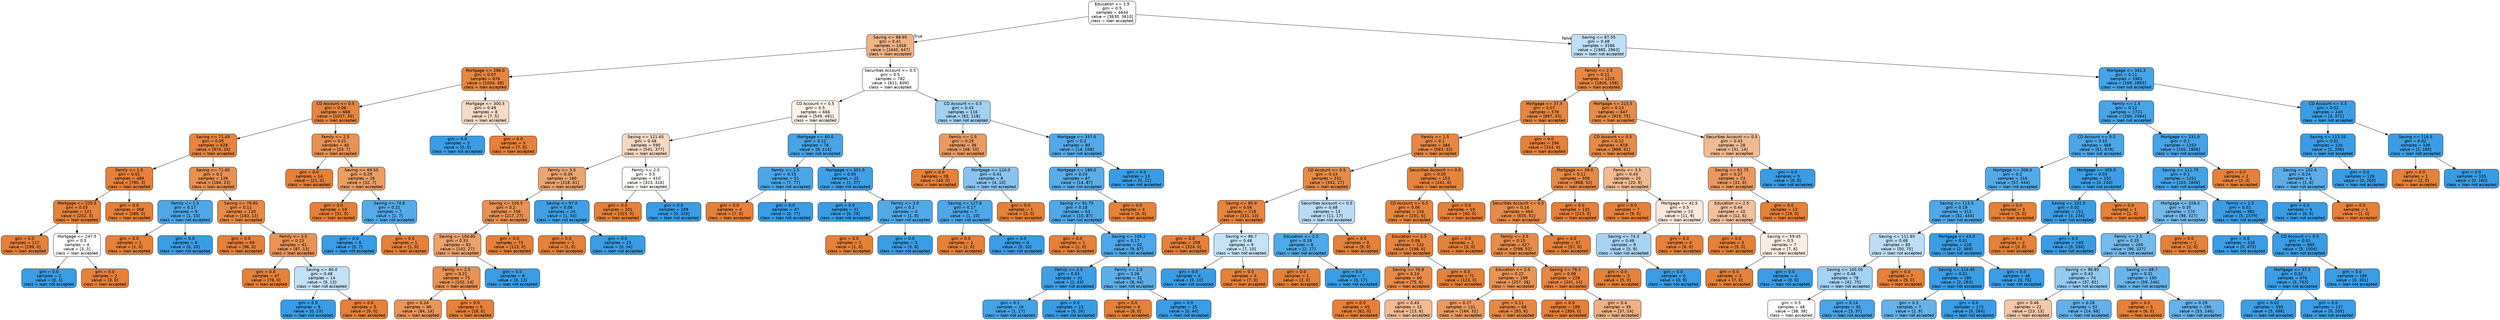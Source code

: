 digraph Tree {
node [shape=box, style="filled, rounded", color="black", fontname=helvetica] ;
edge [fontname=helvetica] ;
0 [label="Education <= 1.5\ngini = 0.5\nsamples = 4644\nvalue = [3630, 3610]\nclass = loan accepted", fillcolor="#fffefe"] ;
1 [label="Saving <= 88.95\ngini = 0.41\nsamples = 1458\nvalue = [1645, 647]\nclass = loan accepted", fillcolor="#efb387"] ;
0 -> 1 [labeldistance=2.5, labelangle=45, headlabel="True"] ;
2 [label="Mortgage <= 296.0\ngini = 0.07\nsamples = 676\nvalue = [1034, 38]\nclass = loan accepted", fillcolor="#e68640"] ;
1 -> 2 ;
3 [label="CD Account <= 0.5\ngini = 0.06\nsamples = 668\nvalue = [1027, 33]\nclass = loan accepted", fillcolor="#e6853f"] ;
2 -> 3 ;
4 [label="Saving <= 71.45\ngini = 0.05\nsamples = 628\nvalue = [974, 26]\nclass = loan accepted", fillcolor="#e6843e"] ;
3 -> 4 ;
5 [label="Family <= 1.5\ngini = 0.01\nsamples = 489\nvalue = [790, 3]\nclass = loan accepted", fillcolor="#e5813a"] ;
4 -> 5 ;
6 [label="Mortgage <= 225.5\ngini = 0.03\nsamples = 121\nvalue = [202, 3]\nclass = loan accepted", fillcolor="#e5833c"] ;
5 -> 6 ;
7 [label="gini = 0.0\nsamples = 117\nvalue = [199, 0]\nclass = loan accepted", fillcolor="#e58139"] ;
6 -> 7 ;
8 [label="Mortgage <= 247.5\ngini = 0.5\nsamples = 4\nvalue = [3, 3]\nclass = loan accepted", fillcolor="#ffffff"] ;
6 -> 8 ;
9 [label="gini = 0.0\nsamples = 2\nvalue = [0, 3]\nclass = loan not accepted", fillcolor="#399de5"] ;
8 -> 9 ;
10 [label="gini = 0.0\nsamples = 2\nvalue = [3, 0]\nclass = loan accepted", fillcolor="#e58139"] ;
8 -> 10 ;
11 [label="gini = 0.0\nsamples = 368\nvalue = [588, 0]\nclass = loan accepted", fillcolor="#e58139"] ;
5 -> 11 ;
12 [label="Saving <= 71.65\ngini = 0.2\nsamples = 139\nvalue = [184, 23]\nclass = loan accepted", fillcolor="#e89152"] ;
4 -> 12 ;
13 [label="Family <= 1.5\ngini = 0.17\nsamples = 9\nvalue = [1, 10]\nclass = loan not accepted", fillcolor="#4da7e8"] ;
12 -> 13 ;
14 [label="gini = 0.0\nsamples = 1\nvalue = [1, 0]\nclass = loan accepted", fillcolor="#e58139"] ;
13 -> 14 ;
15 [label="gini = 0.0\nsamples = 8\nvalue = [0, 10]\nclass = loan not accepted", fillcolor="#399de5"] ;
13 -> 15 ;
16 [label="Saving <= 79.85\ngini = 0.12\nsamples = 130\nvalue = [183, 13]\nclass = loan accepted", fillcolor="#e78a47"] ;
12 -> 16 ;
17 [label="gini = 0.0\nsamples = 69\nvalue = [96, 0]\nclass = loan accepted", fillcolor="#e58139"] ;
16 -> 17 ;
18 [label="Family <= 3.5\ngini = 0.23\nsamples = 61\nvalue = [87, 13]\nclass = loan accepted", fillcolor="#e99457"] ;
16 -> 18 ;
19 [label="gini = 0.0\nsamples = 47\nvalue = [78, 0]\nclass = loan accepted", fillcolor="#e58139"] ;
18 -> 19 ;
20 [label="Saving <= 80.0\ngini = 0.48\nsamples = 14\nvalue = [9, 13]\nclass = loan not accepted", fillcolor="#c2e1f7"] ;
18 -> 20 ;
21 [label="gini = 0.0\nsamples = 9\nvalue = [0, 13]\nclass = loan not accepted", fillcolor="#399de5"] ;
20 -> 21 ;
22 [label="gini = 0.0\nsamples = 5\nvalue = [9, 0]\nclass = loan accepted", fillcolor="#e58139"] ;
20 -> 22 ;
23 [label="Family <= 2.5\ngini = 0.21\nsamples = 40\nvalue = [53, 7]\nclass = loan accepted", fillcolor="#e89253"] ;
3 -> 23 ;
24 [label="gini = 0.0\nsamples = 14\nvalue = [21, 0]\nclass = loan accepted", fillcolor="#e58139"] ;
23 -> 24 ;
25 [label="Saving <= 69.55\ngini = 0.29\nsamples = 26\nvalue = [32, 7]\nclass = loan accepted", fillcolor="#eb9d64"] ;
23 -> 25 ;
26 [label="gini = 0.0\nsamples = 19\nvalue = [31, 0]\nclass = loan accepted", fillcolor="#e58139"] ;
25 -> 26 ;
27 [label="Saving <= 74.8\ngini = 0.22\nsamples = 7\nvalue = [1, 7]\nclass = loan not accepted", fillcolor="#55abe9"] ;
25 -> 27 ;
28 [label="gini = 0.0\nsamples = 6\nvalue = [0, 7]\nclass = loan not accepted", fillcolor="#399de5"] ;
27 -> 28 ;
29 [label="gini = 0.0\nsamples = 1\nvalue = [1, 0]\nclass = loan accepted", fillcolor="#e58139"] ;
27 -> 29 ;
30 [label="Mortgage <= 300.5\ngini = 0.49\nsamples = 8\nvalue = [7, 5]\nclass = loan accepted", fillcolor="#f8dbc6"] ;
2 -> 30 ;
31 [label="gini = 0.0\nsamples = 3\nvalue = [0, 5]\nclass = loan not accepted", fillcolor="#399de5"] ;
30 -> 31 ;
32 [label="gini = 0.0\nsamples = 5\nvalue = [7, 0]\nclass = loan accepted", fillcolor="#e58139"] ;
30 -> 32 ;
33 [label="Securities Account <= 0.5\ngini = 0.5\nsamples = 782\nvalue = [611, 609]\nclass = loan accepted", fillcolor="#fffffe"] ;
1 -> 33 ;
34 [label="CD Account <= 0.5\ngini = 0.5\nsamples = 666\nvalue = [549, 491]\nclass = loan accepted", fillcolor="#fcf2ea"] ;
33 -> 34 ;
35 [label="Saving <= 121.65\ngini = 0.48\nsamples = 590\nvalue = [541, 377]\nclass = loan accepted", fillcolor="#f7d9c3"] ;
34 -> 35 ;
36 [label="Family <= 3.5\ngini = 0.34\nsamples = 180\nvalue = [218, 61]\nclass = loan accepted", fillcolor="#eca470"] ;
35 -> 36 ;
37 [label="Saving <= 105.5\ngini = 0.2\nsamples = 156\nvalue = [217, 27]\nclass = loan accepted", fillcolor="#e89152"] ;
36 -> 37 ;
38 [label="Saving <= 104.85\ngini = 0.33\nsamples = 83\nvalue = [102, 27]\nclass = loan accepted", fillcolor="#eca26d"] ;
37 -> 38 ;
39 [label="Family <= 2.5\ngini = 0.21\nsamples = 75\nvalue = [102, 14]\nclass = loan accepted", fillcolor="#e99254"] ;
38 -> 39 ;
40 [label="gini = 0.24\nsamples = 66\nvalue = [84, 14]\nclass = loan accepted", fillcolor="#e9965a"] ;
39 -> 40 ;
41 [label="gini = 0.0\nsamples = 9\nvalue = [18, 0]\nclass = loan accepted", fillcolor="#e58139"] ;
39 -> 41 ;
42 [label="gini = 0.0\nsamples = 8\nvalue = [0, 13]\nclass = loan not accepted", fillcolor="#399de5"] ;
38 -> 42 ;
43 [label="gini = 0.0\nsamples = 73\nvalue = [115, 0]\nclass = loan accepted", fillcolor="#e58139"] ;
37 -> 43 ;
44 [label="Saving <= 97.0\ngini = 0.06\nsamples = 24\nvalue = [1, 34]\nclass = loan not accepted", fillcolor="#3fa0e6"] ;
36 -> 44 ;
45 [label="gini = 0.0\nsamples = 1\nvalue = [1, 0]\nclass = loan accepted", fillcolor="#e58139"] ;
44 -> 45 ;
46 [label="gini = 0.0\nsamples = 23\nvalue = [0, 34]\nclass = loan not accepted", fillcolor="#399de5"] ;
44 -> 46 ;
47 [label="Family <= 2.5\ngini = 0.5\nsamples = 410\nvalue = [323, 316]\nclass = loan accepted", fillcolor="#fefcfb"] ;
35 -> 47 ;
48 [label="gini = 0.0\nsamples = 201\nvalue = [323, 0]\nclass = loan accepted", fillcolor="#e58139"] ;
47 -> 48 ;
49 [label="gini = 0.0\nsamples = 209\nvalue = [0, 316]\nclass = loan not accepted", fillcolor="#399de5"] ;
47 -> 49 ;
50 [label="Mortgage <= 60.0\ngini = 0.12\nsamples = 76\nvalue = [8, 114]\nclass = loan not accepted", fillcolor="#47a4e7"] ;
34 -> 50 ;
51 [label="Family <= 2.5\ngini = 0.15\nsamples = 51\nvalue = [7, 77]\nclass = loan not accepted", fillcolor="#4ba6e7"] ;
50 -> 51 ;
52 [label="gini = 0.0\nsamples = 4\nvalue = [7, 0]\nclass = loan accepted", fillcolor="#e58139"] ;
51 -> 52 ;
53 [label="gini = 0.0\nsamples = 47\nvalue = [0, 77]\nclass = loan not accepted", fillcolor="#399de5"] ;
51 -> 53 ;
54 [label="Mortgage <= 351.0\ngini = 0.05\nsamples = 25\nvalue = [1, 37]\nclass = loan not accepted", fillcolor="#3ea0e6"] ;
50 -> 54 ;
55 [label="gini = 0.0\nsamples = 21\nvalue = [0, 29]\nclass = loan not accepted", fillcolor="#399de5"] ;
54 -> 55 ;
56 [label="Family <= 3.0\ngini = 0.2\nsamples = 4\nvalue = [1, 8]\nclass = loan not accepted", fillcolor="#52a9e8"] ;
54 -> 56 ;
57 [label="gini = 0.0\nsamples = 1\nvalue = [1, 0]\nclass = loan accepted", fillcolor="#e58139"] ;
56 -> 57 ;
58 [label="gini = 0.0\nsamples = 3\nvalue = [0, 8]\nclass = loan not accepted", fillcolor="#399de5"] ;
56 -> 58 ;
59 [label="CD Account <= 0.5\ngini = 0.45\nsamples = 116\nvalue = [62, 118]\nclass = loan not accepted", fillcolor="#a1d0f3"] ;
33 -> 59 ;
60 [label="Family <= 2.5\ngini = 0.29\nsamples = 36\nvalue = [48, 10]\nclass = loan accepted", fillcolor="#ea9b62"] ;
59 -> 60 ;
61 [label="gini = 0.0\nsamples = 28\nvalue = [44, 0]\nclass = loan accepted", fillcolor="#e58139"] ;
60 -> 61 ;
62 [label="Mortgage <= 120.0\ngini = 0.41\nsamples = 8\nvalue = [4, 10]\nclass = loan not accepted", fillcolor="#88c4ef"] ;
60 -> 62 ;
63 [label="Saving <= 127.8\ngini = 0.17\nsamples = 7\nvalue = [1, 10]\nclass = loan not accepted", fillcolor="#4da7e8"] ;
62 -> 63 ;
64 [label="gini = 0.0\nsamples = 1\nvalue = [1, 0]\nclass = loan accepted", fillcolor="#e58139"] ;
63 -> 64 ;
65 [label="gini = 0.0\nsamples = 6\nvalue = [0, 10]\nclass = loan not accepted", fillcolor="#399de5"] ;
63 -> 65 ;
66 [label="gini = 0.0\nsamples = 1\nvalue = [3, 0]\nclass = loan accepted", fillcolor="#e58139"] ;
62 -> 66 ;
67 [label="Mortgage <= 337.0\ngini = 0.2\nsamples = 80\nvalue = [14, 108]\nclass = loan not accepted", fillcolor="#53aae8"] ;
59 -> 67 ;
68 [label="Mortgage <= 189.0\ngini = 0.24\nsamples = 67\nvalue = [14, 87]\nclass = loan not accepted", fillcolor="#59ade9"] ;
67 -> 68 ;
69 [label="Saving <= 91.75\ngini = 0.18\nsamples = 63\nvalue = [10, 87]\nclass = loan not accepted", fillcolor="#50a8e8"] ;
68 -> 69 ;
70 [label="gini = 0.0\nsamples = 1\nvalue = [1, 0]\nclass = loan accepted", fillcolor="#e58139"] ;
69 -> 70 ;
71 [label="Saving <= 109.2\ngini = 0.17\nsamples = 62\nvalue = [9, 87]\nclass = loan not accepted", fillcolor="#4da7e8"] ;
69 -> 71 ;
72 [label="Family <= 2.5\ngini = 0.04\nsamples = 31\nvalue = [1, 43]\nclass = loan not accepted", fillcolor="#3e9fe6"] ;
71 -> 72 ;
73 [label="gini = 0.1\nsamples = 16\nvalue = [1, 17]\nclass = loan not accepted", fillcolor="#45a3e7"] ;
72 -> 73 ;
74 [label="gini = 0.0\nsamples = 15\nvalue = [0, 26]\nclass = loan not accepted", fillcolor="#399de5"] ;
72 -> 74 ;
75 [label="Family <= 2.5\ngini = 0.26\nsamples = 31\nvalue = [8, 44]\nclass = loan not accepted", fillcolor="#5dafea"] ;
71 -> 75 ;
76 [label="gini = 0.0\nsamples = 6\nvalue = [8, 0]\nclass = loan accepted", fillcolor="#e58139"] ;
75 -> 76 ;
77 [label="gini = 0.0\nsamples = 25\nvalue = [0, 44]\nclass = loan not accepted", fillcolor="#399de5"] ;
75 -> 77 ;
78 [label="gini = 0.0\nsamples = 4\nvalue = [4, 0]\nclass = loan accepted", fillcolor="#e58139"] ;
68 -> 78 ;
79 [label="gini = 0.0\nsamples = 13\nvalue = [0, 21]\nclass = loan not accepted", fillcolor="#399de5"] ;
67 -> 79 ;
80 [label="Saving <= 87.55\ngini = 0.48\nsamples = 3186\nvalue = [1985, 2963]\nclass = loan not accepted", fillcolor="#bedff6"] ;
0 -> 80 [labeldistance=2.5, labelangle=-45, headlabel="False"] ;
81 [label="Family <= 2.5\ngini = 0.11\nsamples = 1225\nvalue = [1816, 108]\nclass = loan accepted", fillcolor="#e78845"] ;
80 -> 81 ;
82 [label="Mortgage <= 37.5\ngini = 0.07\nsamples = 578\nvalue = [897, 33]\nclass = loan accepted", fillcolor="#e68640"] ;
81 -> 82 ;
83 [label="Family <= 1.5\ngini = 0.1\nsamples = 384\nvalue = [583, 33]\nclass = loan accepted", fillcolor="#e68844"] ;
82 -> 83 ;
84 [label="CD Account <= 0.5\ngini = 0.14\nsamples = 231\nvalue = [342, 27]\nclass = loan accepted", fillcolor="#e78b49"] ;
83 -> 84 ;
85 [label="Saving <= 85.9\ngini = 0.06\nsamples = 218\nvalue = [331, 10]\nclass = loan accepted", fillcolor="#e6853f"] ;
84 -> 85 ;
86 [label="gini = 0.0\nsamples = 209\nvalue = [324, 0]\nclass = loan accepted", fillcolor="#e58139"] ;
85 -> 86 ;
87 [label="Saving <= 86.7\ngini = 0.48\nsamples = 9\nvalue = [7, 10]\nclass = loan not accepted", fillcolor="#c4e2f7"] ;
85 -> 87 ;
88 [label="gini = 0.0\nsamples = 4\nvalue = [0, 10]\nclass = loan not accepted", fillcolor="#399de5"] ;
87 -> 88 ;
89 [label="gini = 0.0\nsamples = 5\nvalue = [7, 0]\nclass = loan accepted", fillcolor="#e58139"] ;
87 -> 89 ;
90 [label="Securities Account <= 0.5\ngini = 0.48\nsamples = 13\nvalue = [11, 17]\nclass = loan not accepted", fillcolor="#b9dcf6"] ;
84 -> 90 ;
91 [label="Education <= 2.5\ngini = 0.19\nsamples = 8\nvalue = [2, 17]\nclass = loan not accepted", fillcolor="#50a9e8"] ;
90 -> 91 ;
92 [label="gini = 0.0\nsamples = 1\nvalue = [2, 0]\nclass = loan accepted", fillcolor="#e58139"] ;
91 -> 92 ;
93 [label="gini = 0.0\nsamples = 7\nvalue = [0, 17]\nclass = loan not accepted", fillcolor="#399de5"] ;
91 -> 93 ;
94 [label="gini = 0.0\nsamples = 5\nvalue = [9, 0]\nclass = loan accepted", fillcolor="#e58139"] ;
90 -> 94 ;
95 [label="Securities Account <= 0.5\ngini = 0.05\nsamples = 153\nvalue = [241, 6]\nclass = loan accepted", fillcolor="#e6843e"] ;
83 -> 95 ;
96 [label="CD Account <= 0.5\ngini = 0.06\nsamples = 134\nvalue = [201, 6]\nclass = loan accepted", fillcolor="#e6853f"] ;
95 -> 96 ;
97 [label="Education <= 2.5\ngini = 0.06\nsamples = 132\nvalue = [198, 6]\nclass = loan accepted", fillcolor="#e6853f"] ;
96 -> 97 ;
98 [label="Saving <= 76.9\ngini = 0.14\nsamples = 60\nvalue = [75, 6]\nclass = loan accepted", fillcolor="#e78b49"] ;
97 -> 98 ;
99 [label="gini = 0.0\nsamples = 45\nvalue = [62, 0]\nclass = loan accepted", fillcolor="#e58139"] ;
98 -> 99 ;
100 [label="gini = 0.43\nsamples = 15\nvalue = [13, 6]\nclass = loan accepted", fillcolor="#f1bb94"] ;
98 -> 100 ;
101 [label="gini = 0.0\nsamples = 72\nvalue = [123, 0]\nclass = loan accepted", fillcolor="#e58139"] ;
97 -> 101 ;
102 [label="gini = 0.0\nsamples = 2\nvalue = [3, 0]\nclass = loan accepted", fillcolor="#e58139"] ;
96 -> 102 ;
103 [label="gini = 0.0\nsamples = 19\nvalue = [40, 0]\nclass = loan accepted", fillcolor="#e58139"] ;
95 -> 103 ;
104 [label="gini = 0.0\nsamples = 194\nvalue = [314, 0]\nclass = loan accepted", fillcolor="#e58139"] ;
82 -> 104 ;
105 [label="Mortgage <= 215.5\ngini = 0.14\nsamples = 647\nvalue = [919, 75]\nclass = loan accepted", fillcolor="#e78b49"] ;
81 -> 105 ;
106 [label="CD Account <= 0.5\ngini = 0.12\nsamples = 619\nvalue = [888, 61]\nclass = loan accepted", fillcolor="#e78a47"] ;
105 -> 106 ;
107 [label="Mortgage <= 39.0\ngini = 0.11\nsamples = 599\nvalue = [868, 52]\nclass = loan accepted", fillcolor="#e78945"] ;
106 -> 107 ;
108 [label="Securities Account <= 0.5\ngini = 0.14\nsamples = 464\nvalue = [655, 52]\nclass = loan accepted", fillcolor="#e78b49"] ;
107 -> 108 ;
109 [label="Family <= 3.5\ngini = 0.15\nsamples = 427\nvalue = [598, 52]\nclass = loan accepted", fillcolor="#e78c4a"] ;
108 -> 109 ;
110 [label="Education <= 2.5\ngini = 0.22\nsamples = 199\nvalue = [257, 38]\nclass = loan accepted", fillcolor="#e99456"] ;
109 -> 110 ;
111 [label="gini = 0.27\nsamples = 131\nvalue = [164, 32]\nclass = loan accepted", fillcolor="#ea9a60"] ;
110 -> 111 ;
112 [label="gini = 0.11\nsamples = 68\nvalue = [93, 6]\nclass = loan accepted", fillcolor="#e78946"] ;
110 -> 112 ;
113 [label="Saving <= 79.3\ngini = 0.08\nsamples = 228\nvalue = [341, 14]\nclass = loan accepted", fillcolor="#e68641"] ;
109 -> 113 ;
114 [label="gini = 0.0\nsamples = 189\nvalue = [304, 0]\nclass = loan accepted", fillcolor="#e58139"] ;
113 -> 114 ;
115 [label="gini = 0.4\nsamples = 39\nvalue = [37, 14]\nclass = loan accepted", fillcolor="#efb184"] ;
113 -> 115 ;
116 [label="gini = 0.0\nsamples = 37\nvalue = [57, 0]\nclass = loan accepted", fillcolor="#e58139"] ;
108 -> 116 ;
117 [label="gini = 0.0\nsamples = 135\nvalue = [213, 0]\nclass = loan accepted", fillcolor="#e58139"] ;
107 -> 117 ;
118 [label="Family <= 3.5\ngini = 0.43\nsamples = 20\nvalue = [20, 9]\nclass = loan accepted", fillcolor="#f1ba92"] ;
106 -> 118 ;
119 [label="gini = 0.0\nsamples = 7\nvalue = [9, 0]\nclass = loan accepted", fillcolor="#e58139"] ;
118 -> 119 ;
120 [label="Mortgage <= 42.5\ngini = 0.5\nsamples = 13\nvalue = [11, 9]\nclass = loan accepted", fillcolor="#fae8db"] ;
118 -> 120 ;
121 [label="Saving <= 74.3\ngini = 0.46\nsamples = 9\nvalue = [5, 9]\nclass = loan not accepted", fillcolor="#a7d3f3"] ;
120 -> 121 ;
122 [label="gini = 0.0\nsamples = 3\nvalue = [5, 0]\nclass = loan accepted", fillcolor="#e58139"] ;
121 -> 122 ;
123 [label="gini = 0.0\nsamples = 6\nvalue = [0, 9]\nclass = loan not accepted", fillcolor="#399de5"] ;
121 -> 123 ;
124 [label="gini = 0.0\nsamples = 4\nvalue = [6, 0]\nclass = loan accepted", fillcolor="#e58139"] ;
120 -> 124 ;
125 [label="Securities Account <= 0.5\ngini = 0.43\nsamples = 28\nvalue = [31, 14]\nclass = loan accepted", fillcolor="#f1ba92"] ;
105 -> 125 ;
126 [label="Saving <= 61.75\ngini = 0.27\nsamples = 23\nvalue = [31, 6]\nclass = loan accepted", fillcolor="#ea995f"] ;
125 -> 126 ;
127 [label="Education <= 2.5\ngini = 0.44\nsamples = 10\nvalue = [12, 6]\nclass = loan accepted", fillcolor="#f2c09c"] ;
126 -> 127 ;
128 [label="gini = 0.0\nsamples = 3\nvalue = [5, 0]\nclass = loan accepted", fillcolor="#e58139"] ;
127 -> 128 ;
129 [label="Saving <= 59.45\ngini = 0.5\nsamples = 7\nvalue = [7, 6]\nclass = loan accepted", fillcolor="#fbede3"] ;
127 -> 129 ;
130 [label="gini = 0.0\nsamples = 3\nvalue = [7, 0]\nclass = loan accepted", fillcolor="#e58139"] ;
129 -> 130 ;
131 [label="gini = 0.0\nsamples = 4\nvalue = [0, 6]\nclass = loan not accepted", fillcolor="#399de5"] ;
129 -> 131 ;
132 [label="gini = 0.0\nsamples = 13\nvalue = [19, 0]\nclass = loan accepted", fillcolor="#e58139"] ;
126 -> 132 ;
133 [label="gini = 0.0\nsamples = 5\nvalue = [0, 8]\nclass = loan not accepted", fillcolor="#399de5"] ;
125 -> 133 ;
134 [label="Mortgage <= 341.5\ngini = 0.11\nsamples = 1961\nvalue = [169, 2855]\nclass = loan not accepted", fillcolor="#45a3e7"] ;
80 -> 134 ;
135 [label="Family <= 1.5\ngini = 0.12\nsamples = 1721\nvalue = [166, 2484]\nclass = loan not accepted", fillcolor="#46a4e7"] ;
134 -> 135 ;
136 [label="CD Account <= 0.5\ngini = 0.15\nsamples = 468\nvalue = [61, 678]\nclass = loan not accepted", fillcolor="#4ba6e7"] ;
135 -> 136 ;
137 [label="Mortgage <= 308.0\ngini = 0.2\nsamples = 316\nvalue = [57, 444]\nclass = loan not accepted", fillcolor="#52aae8"] ;
136 -> 137 ;
138 [label="Saving <= 113.5\ngini = 0.19\nsamples = 313\nvalue = [52, 444]\nclass = loan not accepted", fillcolor="#50a8e8"] ;
137 -> 138 ;
139 [label="Saving <= 111.65\ngini = 0.48\nsamples = 85\nvalue = [50, 75]\nclass = loan not accepted", fillcolor="#bddef6"] ;
138 -> 139 ;
140 [label="Saving <= 105.05\ngini = 0.46\nsamples = 78\nvalue = [41, 75]\nclass = loan not accepted", fillcolor="#a5d3f3"] ;
139 -> 140 ;
141 [label="gini = 0.5\nsamples = 48\nvalue = [38, 38]\nclass = loan accepted", fillcolor="#ffffff"] ;
140 -> 141 ;
142 [label="gini = 0.14\nsamples = 30\nvalue = [3, 37]\nclass = loan not accepted", fillcolor="#49a5e7"] ;
140 -> 142 ;
143 [label="gini = 0.0\nsamples = 7\nvalue = [9, 0]\nclass = loan accepted", fillcolor="#e58139"] ;
139 -> 143 ;
144 [label="Mortgage <= 43.0\ngini = 0.01\nsamples = 228\nvalue = [2, 369]\nclass = loan not accepted", fillcolor="#3a9ee5"] ;
138 -> 144 ;
145 [label="Saving <= 114.45\ngini = 0.01\nsamples = 180\nvalue = [2, 293]\nclass = loan not accepted", fillcolor="#3a9ee5"] ;
144 -> 145 ;
146 [label="gini = 0.3\nsamples = 7\nvalue = [2, 9]\nclass = loan not accepted", fillcolor="#65b3eb"] ;
145 -> 146 ;
147 [label="gini = 0.0\nsamples = 173\nvalue = [0, 284]\nclass = loan not accepted", fillcolor="#399de5"] ;
145 -> 147 ;
148 [label="gini = 0.0\nsamples = 48\nvalue = [0, 76]\nclass = loan not accepted", fillcolor="#399de5"] ;
144 -> 148 ;
149 [label="gini = 0.0\nsamples = 3\nvalue = [5, 0]\nclass = loan accepted", fillcolor="#e58139"] ;
137 -> 149 ;
150 [label="Mortgage <= 305.0\ngini = 0.03\nsamples = 152\nvalue = [4, 234]\nclass = loan not accepted", fillcolor="#3c9fe5"] ;
136 -> 150 ;
151 [label="Saving <= 101.0\ngini = 0.02\nsamples = 151\nvalue = [3, 234]\nclass = loan not accepted", fillcolor="#3c9ee5"] ;
150 -> 151 ;
152 [label="gini = 0.0\nsamples = 2\nvalue = [3, 0]\nclass = loan accepted", fillcolor="#e58139"] ;
151 -> 152 ;
153 [label="gini = 0.0\nsamples = 149\nvalue = [0, 234]\nclass = loan not accepted", fillcolor="#399de5"] ;
151 -> 153 ;
154 [label="gini = 0.0\nsamples = 1\nvalue = [1, 0]\nclass = loan accepted", fillcolor="#e58139"] ;
150 -> 154 ;
155 [label="Mortgage <= 331.0\ngini = 0.1\nsamples = 1253\nvalue = [105, 1806]\nclass = loan not accepted", fillcolor="#45a3e7"] ;
135 -> 155 ;
156 [label="Saving <= 111.75\ngini = 0.1\nsamples = 1251\nvalue = [103, 1806]\nclass = loan not accepted", fillcolor="#44a3e6"] ;
155 -> 156 ;
157 [label="Mortgage <= 328.0\ngini = 0.35\nsamples = 270\nvalue = [98, 327]\nclass = loan not accepted", fillcolor="#74baed"] ;
156 -> 157 ;
158 [label="Family <= 2.5\ngini = 0.35\nsamples = 269\nvalue = [96, 327]\nclass = loan not accepted", fillcolor="#73baed"] ;
157 -> 158 ;
159 [label="Saving <= 96.85\ngini = 0.43\nsamples = 74\nvalue = [37, 81]\nclass = loan not accepted", fillcolor="#93caf1"] ;
158 -> 159 ;
160 [label="gini = 0.46\nsamples = 22\nvalue = [23, 13]\nclass = loan accepted", fillcolor="#f4c8a9"] ;
159 -> 160 ;
161 [label="gini = 0.28\nsamples = 52\nvalue = [14, 68]\nclass = loan not accepted", fillcolor="#62b1ea"] ;
159 -> 161 ;
162 [label="Saving <= 88.7\ngini = 0.31\nsamples = 195\nvalue = [59, 246]\nclass = loan not accepted", fillcolor="#68b5eb"] ;
158 -> 162 ;
163 [label="gini = 0.0\nsamples = 5\nvalue = [6, 0]\nclass = loan accepted", fillcolor="#e58139"] ;
162 -> 163 ;
164 [label="gini = 0.29\nsamples = 190\nvalue = [53, 246]\nclass = loan not accepted", fillcolor="#64b2eb"] ;
162 -> 164 ;
165 [label="gini = 0.0\nsamples = 1\nvalue = [2, 0]\nclass = loan accepted", fillcolor="#e58139"] ;
157 -> 165 ;
166 [label="Family <= 2.5\ngini = 0.01\nsamples = 981\nvalue = [5, 1479]\nclass = loan not accepted", fillcolor="#3a9de5"] ;
156 -> 166 ;
167 [label="gini = 0.0\nsamples = 316\nvalue = [0, 475]\nclass = loan not accepted", fillcolor="#399de5"] ;
166 -> 167 ;
168 [label="CD Account <= 0.5\ngini = 0.01\nsamples = 665\nvalue = [5, 1004]\nclass = loan not accepted", fillcolor="#3a9de5"] ;
166 -> 168 ;
169 [label="Mortgage <= 37.5\ngini = 0.01\nsamples = 476\nvalue = [5, 703]\nclass = loan not accepted", fillcolor="#3a9ee5"] ;
168 -> 169 ;
170 [label="gini = 0.02\nsamples = 339\nvalue = [5, 498]\nclass = loan not accepted", fillcolor="#3b9ee5"] ;
169 -> 170 ;
171 [label="gini = 0.0\nsamples = 137\nvalue = [0, 205]\nclass = loan not accepted", fillcolor="#399de5"] ;
169 -> 171 ;
172 [label="gini = 0.0\nsamples = 189\nvalue = [0, 301]\nclass = loan not accepted", fillcolor="#399de5"] ;
168 -> 172 ;
173 [label="gini = 0.0\nsamples = 2\nvalue = [2, 0]\nclass = loan accepted", fillcolor="#e58139"] ;
155 -> 173 ;
174 [label="CD Account <= 0.5\ngini = 0.02\nsamples = 240\nvalue = [3, 371]\nclass = loan not accepted", fillcolor="#3b9ee5"] ;
134 -> 174 ;
175 [label="Saving <= 113.35\ngini = 0.01\nsamples = 134\nvalue = [1, 206]\nclass = loan not accepted", fillcolor="#3a9de5"] ;
174 -> 175 ;
176 [label="Saving <= 102.6\ngini = 0.24\nsamples = 6\nvalue = [1, 6]\nclass = loan not accepted", fillcolor="#5aade9"] ;
175 -> 176 ;
177 [label="gini = 0.0\nsamples = 5\nvalue = [0, 6]\nclass = loan not accepted", fillcolor="#399de5"] ;
176 -> 177 ;
178 [label="gini = 0.0\nsamples = 1\nvalue = [1, 0]\nclass = loan accepted", fillcolor="#e58139"] ;
176 -> 178 ;
179 [label="gini = 0.0\nsamples = 128\nvalue = [0, 200]\nclass = loan not accepted", fillcolor="#399de5"] ;
175 -> 179 ;
180 [label="Saving <= 116.5\ngini = 0.02\nsamples = 106\nvalue = [2, 165]\nclass = loan not accepted", fillcolor="#3b9ee5"] ;
174 -> 180 ;
181 [label="gini = 0.0\nsamples = 1\nvalue = [2, 0]\nclass = loan accepted", fillcolor="#e58139"] ;
180 -> 181 ;
182 [label="gini = 0.0\nsamples = 105\nvalue = [0, 165]\nclass = loan not accepted", fillcolor="#399de5"] ;
180 -> 182 ;
}